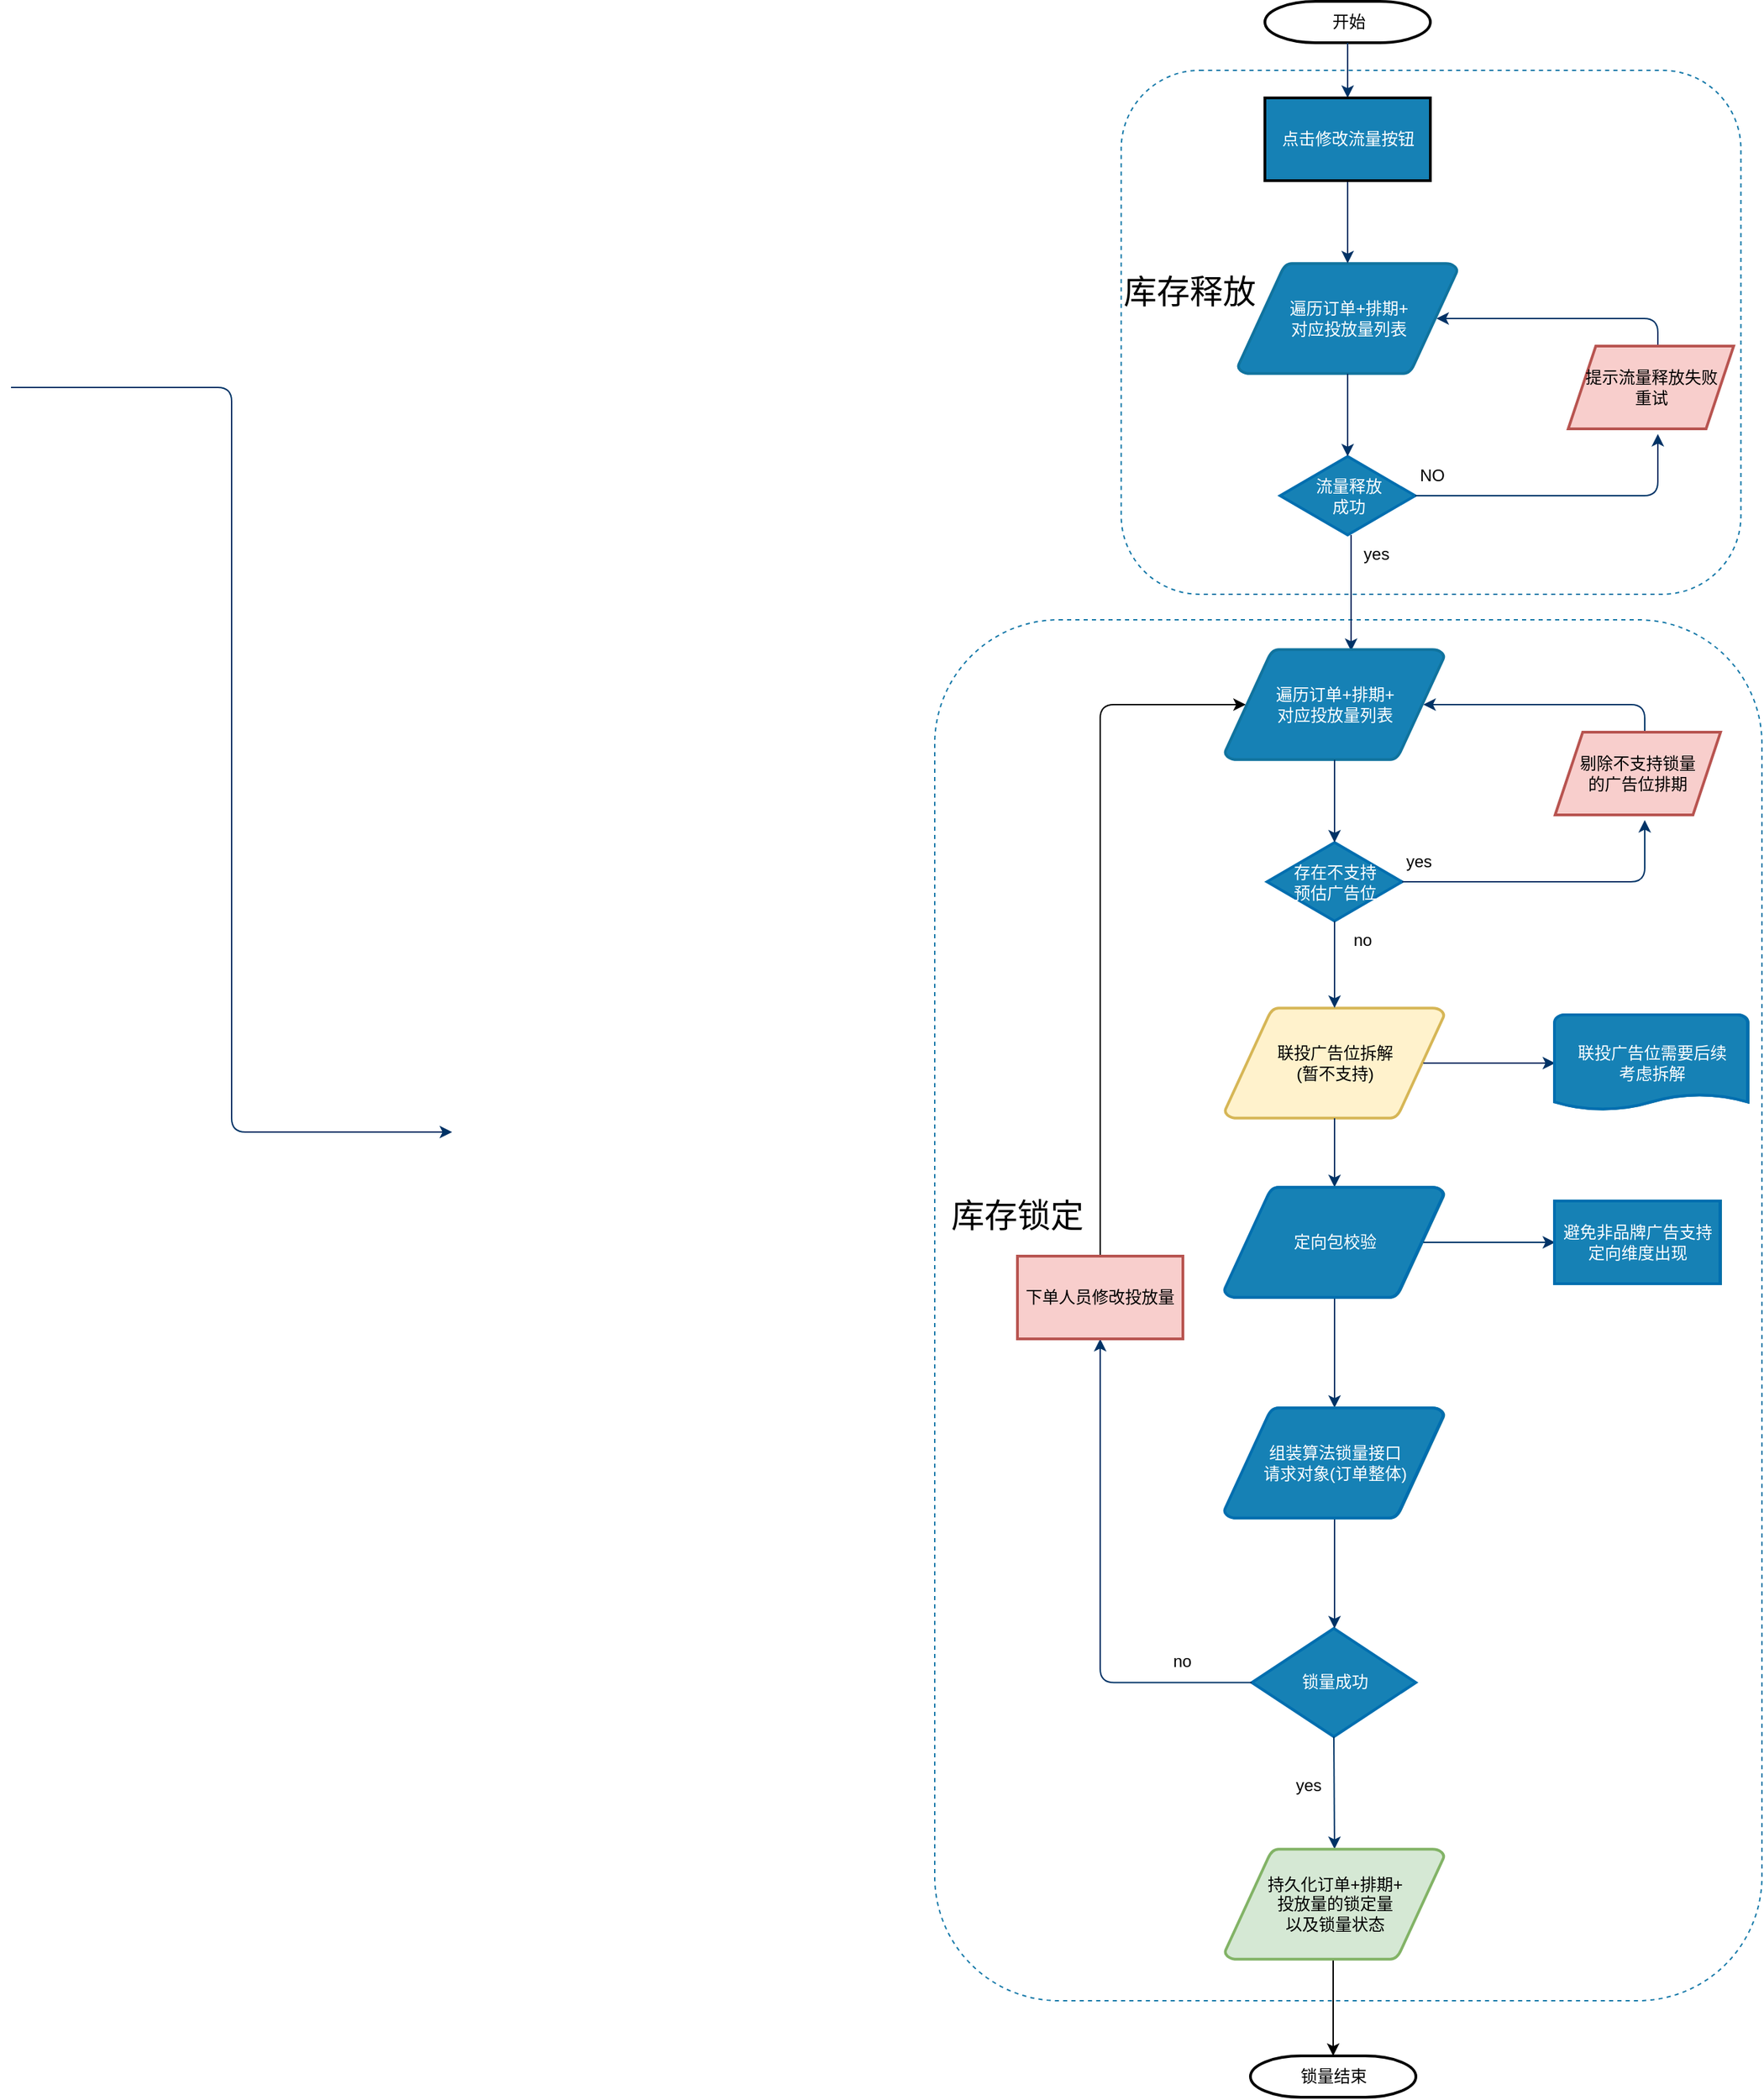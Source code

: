 <mxfile version="14.7.6" type="github">
  <diagram id="6a731a19-8d31-9384-78a2-239565b7b9f0" name="Page-1">
    <mxGraphModel dx="1422" dy="1709" grid="1" gridSize="10" guides="1" tooltips="1" connect="1" arrows="1" fold="1" page="1" pageScale="1" pageWidth="1169" pageHeight="827" background="none" math="0" shadow="0">
      <root>
        <mxCell id="0" />
        <mxCell id="1" parent="0" />
        <mxCell id="iLalV0UGRLuFDr469e8n-184" value="" style="rounded=1;whiteSpace=wrap;html=1;fontColor=#FFFFFF;strokeColor=#1478A8;fillColor=none;dashed=1;" vertex="1" parent="1">
          <mxGeometry x="670" y="268.5" width="600" height="1001.5" as="geometry" />
        </mxCell>
        <mxCell id="iLalV0UGRLuFDr469e8n-183" value="" style="rounded=1;whiteSpace=wrap;html=1;fontColor=#FFFFFF;strokeColor=#1478A8;fillColor=none;dashed=1;" vertex="1" parent="1">
          <mxGeometry x="805.25" y="-130" width="449.5" height="380" as="geometry" />
        </mxCell>
        <mxCell id="2" value="开始" style="shape=mxgraph.flowchart.terminator;strokeWidth=2;gradientColor=none;gradientDirection=north;fontStyle=0;html=1;" parent="1" vertex="1">
          <mxGeometry x="909.5" y="-180" width="120" height="30" as="geometry" />
        </mxCell>
        <mxCell id="5" value="遍历订单+排期+&lt;br&gt;对应投放量列表" style="shape=mxgraph.flowchart.data;strokeWidth=2;gradientDirection=north;fontStyle=0;html=1;strokeColor=#10739e;fillColor=#1681B5;fontColor=#FFFFFF;" parent="1" vertex="1">
          <mxGeometry x="890" y="10" width="159" height="80" as="geometry" />
        </mxCell>
        <mxCell id="6" value="流量释放&lt;br&gt;成功" style="shape=mxgraph.flowchart.decision;strokeWidth=2;gradientDirection=north;fontStyle=0;html=1;strokeColor=#006EAF;fillColor=#1681B5;fontColor=#FFFFFF;" parent="1" vertex="1">
          <mxGeometry x="920.5" y="150" width="98" height="57" as="geometry" />
        </mxCell>
        <mxCell id="7" style="fontStyle=1;strokeColor=#003366;strokeWidth=1;html=1;" parent="1" source="2" edge="1">
          <mxGeometry relative="1" as="geometry">
            <mxPoint x="969.5" y="-110" as="targetPoint" />
          </mxGeometry>
        </mxCell>
        <mxCell id="8" style="fontStyle=1;strokeColor=#003366;strokeWidth=1;html=1;exitX=0.5;exitY=1;exitDx=0;exitDy=0;" parent="1" source="noWKgFkb6oJTjKW2lA6C-58" target="5" edge="1">
          <mxGeometry relative="1" as="geometry">
            <mxPoint x="969.5" y="-30" as="sourcePoint" />
          </mxGeometry>
        </mxCell>
        <mxCell id="9" style="entryX=0.5;entryY=0;entryPerimeter=0;fontStyle=1;strokeColor=#003366;strokeWidth=1;html=1;" parent="1" source="5" target="6" edge="1">
          <mxGeometry relative="1" as="geometry" />
        </mxCell>
        <mxCell id="10" value="" style="edgeStyle=elbowEdgeStyle;elbow=horizontal;entryX=0.5;entryY=0.91;entryPerimeter=0;exitX=1;exitY=0.5;exitPerimeter=0;fontStyle=1;strokeColor=#003366;strokeWidth=1;html=1;" parent="1" source="6" edge="1">
          <mxGeometry x="1030.5" y="-211.5" width="100" height="100" as="geometry">
            <mxPoint x="1399.5" y="207" as="sourcePoint" />
            <mxPoint x="1194.5" y="133.71" as="targetPoint" />
            <Array as="points">
              <mxPoint x="1194.5" y="160" />
            </Array>
          </mxGeometry>
        </mxCell>
        <mxCell id="11" value="NO" style="text;fontStyle=0;html=1;strokeColor=none;gradientColor=none;fillColor=none;strokeWidth=2;" parent="1" vertex="1">
          <mxGeometry x="1019.5" y="150" width="40" height="26" as="geometry" />
        </mxCell>
        <mxCell id="12" value="" style="edgeStyle=elbowEdgeStyle;elbow=horizontal;fontColor=#001933;fontStyle=1;strokeColor=#003366;strokeWidth=1;html=1;entryX=0.575;entryY=0.014;entryDx=0;entryDy=0;entryPerimeter=0;" parent="1" source="6" target="iLalV0UGRLuFDr469e8n-150" edge="1">
          <mxGeometry x="649.5" y="-240" width="100" height="100" as="geometry">
            <mxPoint x="649.5" y="-140" as="sourcePoint" />
            <mxPoint x="969.441" y="270" as="targetPoint" />
          </mxGeometry>
        </mxCell>
        <mxCell id="14" value="yes" style="text;fontStyle=0;html=1;strokeColor=none;gradientColor=none;fillColor=none;strokeWidth=2;align=center;" parent="1" vertex="1">
          <mxGeometry x="969.5" y="207" width="40" height="26" as="geometry" />
        </mxCell>
        <mxCell id="17" value="" style="edgeStyle=elbowEdgeStyle;elbow=horizontal;fontStyle=1;strokeColor=#003366;strokeWidth=1;html=1;" parent="1" source="4" edge="1">
          <mxGeometry width="100" height="100" as="geometry">
            <mxPoint y="100" as="sourcePoint" />
            <mxPoint x="319.941" y="640" as="targetPoint" />
          </mxGeometry>
        </mxCell>
        <mxCell id="52" value="" style="edgeStyle=elbowEdgeStyle;elbow=horizontal;entryX=0.905;entryY=0.5;entryPerimeter=0;fontStyle=1;strokeColor=#003366;strokeWidth=1;html=1;" parent="1" target="5" edge="1">
          <mxGeometry x="649.5" y="-240" width="100" height="100" as="geometry">
            <mxPoint x="1194.5" y="70" as="sourcePoint" />
            <mxPoint x="749.5" y="-240" as="targetPoint" />
            <Array as="points">
              <mxPoint x="1194.5" y="60" />
            </Array>
          </mxGeometry>
        </mxCell>
        <mxCell id="noWKgFkb6oJTjKW2lA6C-56" value="提示流量释放失败&lt;br&gt;重试" style="shape=parallelogram;perimeter=parallelogramPerimeter;whiteSpace=wrap;html=1;fixedSize=1;strokeWidth=2;fillColor=#f8cecc;strokeColor=#b85450;" parent="1" vertex="1">
          <mxGeometry x="1129.5" y="70" width="120" height="60" as="geometry" />
        </mxCell>
        <mxCell id="noWKgFkb6oJTjKW2lA6C-58" value="点击修改流量按钮" style="rounded=0;whiteSpace=wrap;html=1;strokeWidth=2;fillColor=#1681B5;fontColor=#FFFFFF;" parent="1" vertex="1">
          <mxGeometry x="909.5" y="-110" width="120" height="60" as="geometry" />
        </mxCell>
        <mxCell id="iLalV0UGRLuFDr469e8n-149" value="联投广告位拆解&lt;br&gt;(暂不支持)" style="shape=mxgraph.flowchart.data;strokeWidth=2;gradientDirection=north;fontStyle=0;html=1;fillColor=#fff2cc;strokeColor=#d6b656;" vertex="1" parent="1">
          <mxGeometry x="880.5" y="550" width="159" height="80" as="geometry" />
        </mxCell>
        <mxCell id="iLalV0UGRLuFDr469e8n-150" value="遍历订单+排期+&lt;br&gt;对应投放量列表" style="shape=mxgraph.flowchart.data;strokeWidth=2;gradientDirection=north;fontStyle=0;html=1;strokeColor=#10739e;fillColor=#1681B5;fontColor=#FFFFFF;" vertex="1" parent="1">
          <mxGeometry x="880.5" y="290" width="159" height="80" as="geometry" />
        </mxCell>
        <mxCell id="iLalV0UGRLuFDr469e8n-151" value="存在不支持&lt;br&gt;预估广告位" style="shape=mxgraph.flowchart.decision;strokeWidth=2;gradientDirection=north;fontStyle=0;html=1;strokeColor=#006EAF;fontColor=#ffffff;fillColor=#1681B5;" vertex="1" parent="1">
          <mxGeometry x="911" y="430" width="98" height="57" as="geometry" />
        </mxCell>
        <mxCell id="iLalV0UGRLuFDr469e8n-152" style="entryX=0.5;entryY=0;entryPerimeter=0;fontStyle=1;strokeColor=#003366;strokeWidth=1;html=1;" edge="1" parent="1" source="iLalV0UGRLuFDr469e8n-150" target="iLalV0UGRLuFDr469e8n-151">
          <mxGeometry relative="1" as="geometry" />
        </mxCell>
        <mxCell id="iLalV0UGRLuFDr469e8n-153" value="" style="edgeStyle=elbowEdgeStyle;elbow=horizontal;entryX=0.5;entryY=0.91;entryPerimeter=0;exitX=1;exitY=0.5;exitPerimeter=0;fontStyle=1;strokeColor=#003366;strokeWidth=1;html=1;" edge="1" parent="1" source="iLalV0UGRLuFDr469e8n-151">
          <mxGeometry x="1021" y="68.5" width="100" height="100" as="geometry">
            <mxPoint x="1390" y="487" as="sourcePoint" />
            <mxPoint x="1185" y="413.71" as="targetPoint" />
            <Array as="points">
              <mxPoint x="1185" y="440" />
            </Array>
          </mxGeometry>
        </mxCell>
        <mxCell id="iLalV0UGRLuFDr469e8n-154" value="yes" style="text;fontStyle=0;html=1;strokeColor=none;gradientColor=none;fillColor=none;strokeWidth=2;" vertex="1" parent="1">
          <mxGeometry x="1010" y="430" width="40" height="26" as="geometry" />
        </mxCell>
        <mxCell id="iLalV0UGRLuFDr469e8n-155" value="" style="edgeStyle=elbowEdgeStyle;elbow=horizontal;fontColor=#001933;fontStyle=1;strokeColor=#003366;strokeWidth=1;html=1;" edge="1" parent="1" source="iLalV0UGRLuFDr469e8n-151" target="iLalV0UGRLuFDr469e8n-149">
          <mxGeometry x="640" y="40" width="100" height="100" as="geometry">
            <mxPoint x="640" y="140" as="sourcePoint" />
            <mxPoint x="740" y="40" as="targetPoint" />
          </mxGeometry>
        </mxCell>
        <mxCell id="iLalV0UGRLuFDr469e8n-156" value="定向包校验" style="shape=mxgraph.flowchart.data;strokeWidth=2;gradientDirection=north;fontStyle=0;html=1;fillColor=#b1ddf0;strokeColor=#10739e;" vertex="1" parent="1">
          <mxGeometry x="880.5" y="680" width="159" height="80" as="geometry" />
        </mxCell>
        <mxCell id="iLalV0UGRLuFDr469e8n-157" value="no" style="text;fontStyle=0;html=1;strokeColor=none;gradientColor=none;fillColor=none;strokeWidth=2;align=center;" vertex="1" parent="1">
          <mxGeometry x="960" y="487" width="40" height="26" as="geometry" />
        </mxCell>
        <mxCell id="iLalV0UGRLuFDr469e8n-158" value="联投广告位需要后续&lt;br&gt;考虑拆解" style="shape=mxgraph.flowchart.document;strokeWidth=2;gradientDirection=north;fontStyle=0;html=1;fillColor=#b1ddf0;strokeColor=#10739e;" vertex="1" parent="1">
          <mxGeometry x="1120" y="555" width="140" height="70" as="geometry" />
        </mxCell>
        <mxCell id="iLalV0UGRLuFDr469e8n-159" value="" style="edgeStyle=elbowEdgeStyle;elbow=horizontal;exitX=0.905;exitY=0.5;exitPerimeter=0;fontStyle=1;strokeColor=#003366;strokeWidth=1;html=1;" edge="1" parent="1" source="iLalV0UGRLuFDr469e8n-149" target="iLalV0UGRLuFDr469e8n-158">
          <mxGeometry x="640" y="40" width="100" height="100" as="geometry">
            <mxPoint x="640" y="140" as="sourcePoint" />
            <mxPoint x="740" y="40" as="targetPoint" />
          </mxGeometry>
        </mxCell>
        <mxCell id="iLalV0UGRLuFDr469e8n-160" value="" style="edgeStyle=elbowEdgeStyle;elbow=horizontal;fontStyle=1;strokeColor=#003366;strokeWidth=1;html=1;" edge="1" parent="1" source="iLalV0UGRLuFDr469e8n-149" target="iLalV0UGRLuFDr469e8n-156">
          <mxGeometry x="640" y="40" width="100" height="100" as="geometry">
            <mxPoint x="640" y="140" as="sourcePoint" />
            <mxPoint x="740" y="40" as="targetPoint" />
          </mxGeometry>
        </mxCell>
        <mxCell id="iLalV0UGRLuFDr469e8n-161" value="" style="edgeStyle=elbowEdgeStyle;elbow=horizontal;exitX=0.905;exitY=0.5;exitPerimeter=0;fontStyle=1;strokeColor=#003366;strokeWidth=1;html=1;" edge="1" parent="1" source="iLalV0UGRLuFDr469e8n-156">
          <mxGeometry x="640" y="40" width="100" height="100" as="geometry">
            <mxPoint x="640" y="140" as="sourcePoint" />
            <mxPoint x="1120" y="720.0" as="targetPoint" />
          </mxGeometry>
        </mxCell>
        <mxCell id="iLalV0UGRLuFDr469e8n-162" value="" style="edgeStyle=elbowEdgeStyle;elbow=horizontal;fontStyle=1;strokeColor=#003366;strokeWidth=1;html=1;entryX=0.5;entryY=0;entryDx=0;entryDy=0;" edge="1" parent="1" source="iLalV0UGRLuFDr469e8n-156">
          <mxGeometry x="640" y="40" width="100" height="100" as="geometry">
            <mxPoint x="640" y="140" as="sourcePoint" />
            <mxPoint x="960" y="840.0" as="targetPoint" />
          </mxGeometry>
        </mxCell>
        <mxCell id="iLalV0UGRLuFDr469e8n-163" value="锁量成功" style="shape=mxgraph.flowchart.decision;strokeWidth=2;gradientDirection=north;fontStyle=0;html=1;strokeColor=#006EAF;fontColor=#ffffff;fillColor=#1681B5;" vertex="1" parent="1">
          <mxGeometry x="900" y="1000" width="119" height="78.5" as="geometry" />
        </mxCell>
        <mxCell id="iLalV0UGRLuFDr469e8n-164" value="" style="edgeStyle=elbowEdgeStyle;elbow=horizontal;exitX=0.5;exitY=1;exitPerimeter=0;fontStyle=1;strokeColor=#003366;strokeWidth=1;html=1;exitDx=0;exitDy=0;" edge="1" parent="1" source="iLalV0UGRLuFDr469e8n-172" target="iLalV0UGRLuFDr469e8n-163">
          <mxGeometry x="625" y="39" width="100" height="100" as="geometry">
            <mxPoint x="945" y="1040" as="sourcePoint" />
            <mxPoint x="725" y="39" as="targetPoint" />
          </mxGeometry>
        </mxCell>
        <mxCell id="iLalV0UGRLuFDr469e8n-165" value="yes" style="text;fontStyle=0;html=1;strokeColor=none;gradientColor=none;fillColor=none;strokeWidth=2;" vertex="1" parent="1">
          <mxGeometry x="930" y="1100" width="40" height="26" as="geometry" />
        </mxCell>
        <mxCell id="iLalV0UGRLuFDr469e8n-166" value="" style="edgeStyle=elbowEdgeStyle;elbow=horizontal;exitX=0.5;exitY=1;exitPerimeter=0;fontStyle=1;strokeColor=#003366;strokeWidth=1;html=1;entryX=0.5;entryY=0;entryDx=0;entryDy=0;entryPerimeter=0;" edge="1" parent="1" source="iLalV0UGRLuFDr469e8n-163" target="iLalV0UGRLuFDr469e8n-175">
          <mxGeometry x="625" y="39" width="100" height="100" as="geometry">
            <mxPoint x="625" y="139" as="sourcePoint" />
            <mxPoint x="960" y="1181" as="targetPoint" />
          </mxGeometry>
        </mxCell>
        <mxCell id="iLalV0UGRLuFDr469e8n-167" value="" style="edgeStyle=elbowEdgeStyle;elbow=horizontal;fontStyle=1;strokeColor=#003366;strokeWidth=1;html=1;exitX=0;exitY=0.5;exitDx=0;exitDy=0;exitPerimeter=0;entryX=0.5;entryY=1;entryDx=0;entryDy=0;" edge="1" parent="1" source="iLalV0UGRLuFDr469e8n-163" target="iLalV0UGRLuFDr469e8n-181">
          <mxGeometry x="625" y="39" width="100" height="100" as="geometry">
            <mxPoint x="880" y="1158" as="sourcePoint" />
            <mxPoint x="750" y="790.0" as="targetPoint" />
            <Array as="points">
              <mxPoint x="790" y="930" />
              <mxPoint x="750" y="980" />
              <mxPoint x="790" y="1170" />
              <mxPoint x="690" y="1360" />
            </Array>
          </mxGeometry>
        </mxCell>
        <mxCell id="iLalV0UGRLuFDr469e8n-168" value="no" style="text;fontStyle=0;html=1;strokeColor=none;gradientColor=none;fillColor=none;strokeWidth=2;" vertex="1" parent="1">
          <mxGeometry x="840.5" y="1010" width="40" height="26" as="geometry" />
        </mxCell>
        <mxCell id="iLalV0UGRLuFDr469e8n-169" value="" style="edgeStyle=elbowEdgeStyle;elbow=horizontal;entryX=0.905;entryY=0.5;entryPerimeter=0;fontStyle=1;strokeColor=#003366;strokeWidth=1;html=1;" edge="1" parent="1" target="iLalV0UGRLuFDr469e8n-150">
          <mxGeometry x="640" y="40" width="100" height="100" as="geometry">
            <mxPoint x="1185" y="350" as="sourcePoint" />
            <mxPoint x="740" y="40" as="targetPoint" />
            <Array as="points">
              <mxPoint x="1185" y="340" />
            </Array>
          </mxGeometry>
        </mxCell>
        <mxCell id="iLalV0UGRLuFDr469e8n-170" value="剔除不支持锁量&lt;br&gt;的广告位排期" style="shape=parallelogram;perimeter=parallelogramPerimeter;whiteSpace=wrap;html=1;fixedSize=1;strokeWidth=2;fillColor=#f8cecc;strokeColor=#b85450;" vertex="1" parent="1">
          <mxGeometry x="1120" y="350" width="120" height="60" as="geometry" />
        </mxCell>
        <mxCell id="iLalV0UGRLuFDr469e8n-171" value="避免非品牌广告支持定向维度出现" style="rounded=0;whiteSpace=wrap;html=1;strokeWidth=2;fillColor=#b1ddf0;strokeColor=#10739e;" vertex="1" parent="1">
          <mxGeometry x="1120" y="690" width="120" height="60" as="geometry" />
        </mxCell>
        <mxCell id="iLalV0UGRLuFDr469e8n-172" value="组装算法锁量接口&lt;br&gt;请求对象(订单整体)" style="shape=mxgraph.flowchart.data;strokeWidth=2;gradientDirection=north;fontStyle=0;html=1;fillColor=#b1ddf0;strokeColor=#10739e;" vertex="1" parent="1">
          <mxGeometry x="880.5" y="840" width="159" height="80" as="geometry" />
        </mxCell>
        <mxCell id="iLalV0UGRLuFDr469e8n-173" style="edgeStyle=elbowEdgeStyle;rounded=1;orthogonalLoop=1;jettySize=auto;html=1;entryX=0.095;entryY=0.5;entryDx=0;entryDy=0;entryPerimeter=0;exitX=0.5;exitY=0;exitDx=0;exitDy=0;" edge="1" parent="1" target="iLalV0UGRLuFDr469e8n-150" source="iLalV0UGRLuFDr469e8n-181">
          <mxGeometry relative="1" as="geometry">
            <mxPoint x="750" y="730.0" as="sourcePoint" />
            <Array as="points">
              <mxPoint x="790" y="560" />
              <mxPoint x="750" y="530" />
            </Array>
          </mxGeometry>
        </mxCell>
        <mxCell id="iLalV0UGRLuFDr469e8n-174" style="edgeStyle=elbowEdgeStyle;rounded=1;orthogonalLoop=1;jettySize=auto;html=1;entryX=0.5;entryY=0;entryDx=0;entryDy=0;entryPerimeter=0;" edge="1" parent="1" source="iLalV0UGRLuFDr469e8n-175" target="iLalV0UGRLuFDr469e8n-176">
          <mxGeometry relative="1" as="geometry" />
        </mxCell>
        <mxCell id="iLalV0UGRLuFDr469e8n-175" value="持久化订单+排期+&lt;br&gt;投放量的锁定量&lt;br&gt;以及锁量状态" style="shape=mxgraph.flowchart.data;strokeWidth=2;gradientDirection=north;fontStyle=0;html=1;fillColor=#d5e8d4;strokeColor=#82b366;" vertex="1" parent="1">
          <mxGeometry x="880.5" y="1160" width="159" height="80" as="geometry" />
        </mxCell>
        <mxCell id="iLalV0UGRLuFDr469e8n-176" value="锁量结束" style="shape=mxgraph.flowchart.terminator;strokeWidth=2;gradientColor=none;gradientDirection=north;fontStyle=0;html=1;" vertex="1" parent="1">
          <mxGeometry x="899" y="1310" width="120" height="30" as="geometry" />
        </mxCell>
        <mxCell id="iLalV0UGRLuFDr469e8n-177" value="避免非品牌广告支持定向维度出现" style="rounded=0;whiteSpace=wrap;html=1;strokeWidth=2;strokeColor=#006EAF;fontColor=#ffffff;fillColor=#1681B5;" vertex="1" parent="1">
          <mxGeometry x="1119.5" y="690" width="120" height="60" as="geometry" />
        </mxCell>
        <mxCell id="iLalV0UGRLuFDr469e8n-178" value="定向包校验" style="shape=mxgraph.flowchart.data;strokeWidth=2;gradientDirection=north;fontStyle=0;html=1;strokeColor=#006EAF;fontColor=#ffffff;fillColor=#1681B5;" vertex="1" parent="1">
          <mxGeometry x="880" y="680" width="159" height="80" as="geometry" />
        </mxCell>
        <mxCell id="iLalV0UGRLuFDr469e8n-179" value="组装算法锁量接口&lt;br&gt;请求对象(订单整体)" style="shape=mxgraph.flowchart.data;strokeWidth=2;gradientDirection=north;fontStyle=0;html=1;strokeColor=#006EAF;fontColor=#ffffff;fillColor=#1681B5;" vertex="1" parent="1">
          <mxGeometry x="880" y="840" width="159" height="80" as="geometry" />
        </mxCell>
        <mxCell id="iLalV0UGRLuFDr469e8n-180" value="联投广告位需要后续&lt;br&gt;考虑拆解" style="shape=mxgraph.flowchart.document;strokeWidth=2;gradientDirection=north;fontStyle=0;html=1;strokeColor=#006EAF;fontColor=#ffffff;fillColor=#1681B5;" vertex="1" parent="1">
          <mxGeometry x="1119.5" y="555" width="140" height="70" as="geometry" />
        </mxCell>
        <mxCell id="iLalV0UGRLuFDr469e8n-181" value="下单人员修改投放量" style="rounded=0;whiteSpace=wrap;html=1;strokeWidth=2;fillColor=#f8cecc;strokeColor=#b85450;" vertex="1" parent="1">
          <mxGeometry x="730" y="730" width="120" height="60" as="geometry" />
        </mxCell>
        <mxCell id="iLalV0UGRLuFDr469e8n-185" value="库存锁定" style="text;fontStyle=0;html=1;strokeColor=none;gradientColor=none;fillColor=none;strokeWidth=2;fontSize=24;" vertex="1" parent="1">
          <mxGeometry x="680" y="680" width="100" height="30" as="geometry" />
        </mxCell>
        <mxCell id="iLalV0UGRLuFDr469e8n-186" value="库存释放" style="text;fontStyle=0;html=1;strokeColor=none;gradientColor=none;fillColor=none;strokeWidth=2;fontSize=24;" vertex="1" parent="1">
          <mxGeometry x="805.25" y="10" width="100" height="30" as="geometry" />
        </mxCell>
      </root>
    </mxGraphModel>
  </diagram>
</mxfile>
